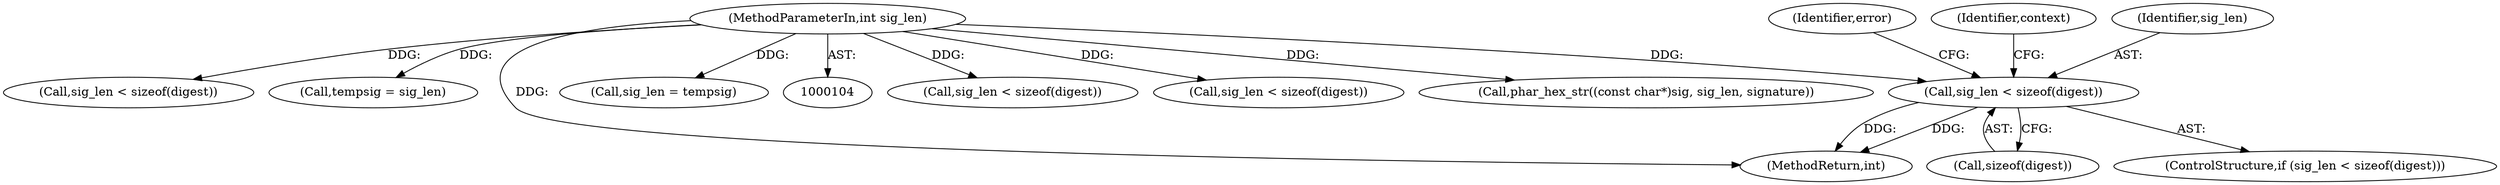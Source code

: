 digraph "0_php-src_0bfb970f43acd1e81d11be1154805f86655f15d5?w=1@API" {
"1000270" [label="(Call,sig_len < sizeof(digest))"];
"1000109" [label="(MethodParameterIn,int sig_len)"];
"1000272" [label="(Call,sizeof(digest))"];
"1000375" [label="(Call,sig_len < sizeof(digest))"];
"1000585" [label="(Call,sig_len < sizeof(digest))"];
"1000109" [label="(MethodParameterIn,int sig_len)"];
"1000276" [label="(Identifier,error)"];
"1000286" [label="(Identifier,context)"];
"1000258" [label="(Call,phar_hex_str((const char*)sig, sig_len, signature))"];
"1000480" [label="(Call,sig_len < sizeof(digest))"];
"1000208" [label="(Call,tempsig = sig_len)"];
"1000271" [label="(Identifier,sig_len)"];
"1000697" [label="(MethodReturn,int)"];
"1000269" [label="(ControlStructure,if (sig_len < sizeof(digest)))"];
"1000252" [label="(Call,sig_len = tempsig)"];
"1000270" [label="(Call,sig_len < sizeof(digest))"];
"1000270" -> "1000269"  [label="AST: "];
"1000270" -> "1000272"  [label="CFG: "];
"1000271" -> "1000270"  [label="AST: "];
"1000272" -> "1000270"  [label="AST: "];
"1000276" -> "1000270"  [label="CFG: "];
"1000286" -> "1000270"  [label="CFG: "];
"1000270" -> "1000697"  [label="DDG: "];
"1000270" -> "1000697"  [label="DDG: "];
"1000109" -> "1000270"  [label="DDG: "];
"1000109" -> "1000104"  [label="AST: "];
"1000109" -> "1000697"  [label="DDG: "];
"1000109" -> "1000208"  [label="DDG: "];
"1000109" -> "1000252"  [label="DDG: "];
"1000109" -> "1000258"  [label="DDG: "];
"1000109" -> "1000375"  [label="DDG: "];
"1000109" -> "1000480"  [label="DDG: "];
"1000109" -> "1000585"  [label="DDG: "];
}

